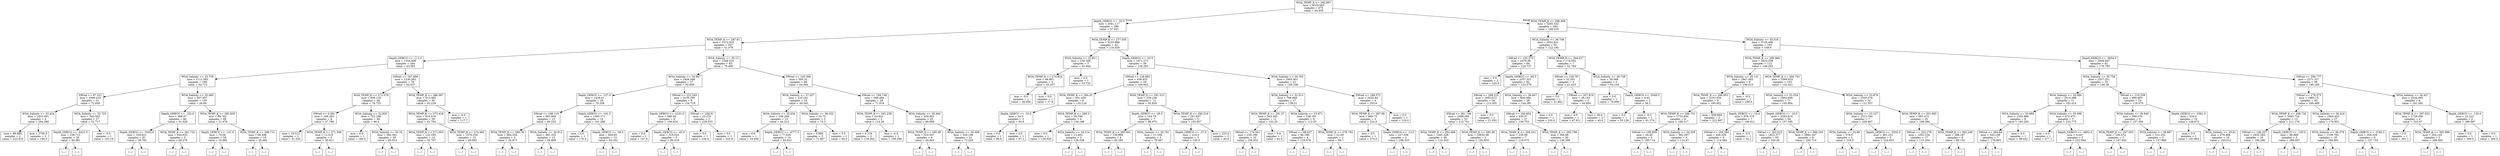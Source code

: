 digraph Tree {
node [shape=box] ;
0 [label="WOA_TEMP_K <= 292.667\nmse = 4529.685\nsamples = 673\nvalue = 94.935"] ;
1 [label="Depth_GEBCO <= -35.5\nmse = 2041.117\nsamples = 389\nvalue = 57.921"] ;
0 -> 1 [labeldistance=2.5, labelangle=45, headlabel="True"] ;
2 [label="WOA_TEMP_K <= 287.61\nmse = 1573.918\nsamples = 347\nvalue = 51.078"] ;
1 -> 2 ;
3 [label="Depth_GEBCO <= -111.0\nmse = 1334.006\nsamples = 264\nvalue = 43.563"] ;
2 -> 3 ;
4 [label="WOA_Salinity <= 33.739\nmse = 1112.583\nsamples = 186\nvalue = 34.712"] ;
3 -> 4 ;
5 [label="SWrad <= 67.021\nmse = 3306.219\nsamples = 31\nvalue = 72.658"] ;
4 -> 5 ;
6 [label="WOA_Salinity <= 33.424\nmse = 1853.061\nsamples = 4\nvalue = 204.286"] ;
5 -> 6 ;
7 [label="mse = 88.889\nsamples = 2\nvalue = 223.333"] ;
6 -> 7 ;
8 [label="mse = 2700.0\nsamples = 2\nvalue = 190.0"] ;
6 -> 8 ;
9 [label="WOA_Salinity <= 33.723\nmse = 342.503\nsamples = 27\nvalue = 51.717"] ;
5 -> 9 ;
10 [label="Depth_GEBCO <= -4421.5\nmse = 236.713\nsamples = 26\nvalue = 49.361"] ;
9 -> 10 ;
11 [label="(...)"] ;
10 -> 11 ;
14 [label="(...)"] ;
10 -> 14 ;
53 [label="mse = -0.0\nsamples = 1\nvalue = 101.19"] ;
9 -> 53 ;
54 [label="WOA_Salinity <= 35.069\nmse = 307.957\nsamples = 155\nvalue = 26.94"] ;
4 -> 54 ;
55 [label="Depth_GEBCO <= -152.0\nmse = 468.97\nsamples = 86\nvalue = 31.629"] ;
54 -> 55 ;
56 [label="Depth_GEBCO <= -5542.0\nmse = 339.621\nsamples = 81\nvalue = 28.782"] ;
55 -> 56 ;
57 [label="(...)"] ;
56 -> 57 ;
60 [label="(...)"] ;
56 -> 60 ;
211 [label="WOA_TEMP_K <= 281.722\nmse = 654.633\nsamples = 5\nvalue = 69.278"] ;
55 -> 211 ;
212 [label="(...)"] ;
211 -> 212 ;
217 [label="(...)"] ;
211 -> 217 ;
220 [label="WOA_TEMP_K <= 283.839\nmse = 89.762\nsamples = 69\nvalue = 21.979"] ;
54 -> 220 ;
221 [label="Depth_GEBCO <= -131.0\nmse = 70.06\nsamples = 50\nvalue = 18.882"] ;
220 -> 221 ;
222 [label="(...)"] ;
221 -> 222 ;
265 [label="(...)"] ;
221 -> 265 ;
272 [label="WOA_TEMP_K <= 286.731\nmse = 68.596\nsamples = 19\nvalue = 28.492"] ;
220 -> 272 ;
273 [label="(...)"] ;
272 -> 273 ;
288 [label="(...)"] ;
272 -> 288 ;
297 [label="SWrad <= 167.499\nmse = 1230.562\nsamples = 78\nvalue = 64.637"] ;
3 -> 297 ;
298 [label="WOA_TEMP_K <= 272.078\nmse = 939.119\nsamples = 48\nvalue = 78.725"] ;
297 -> 298 ;
299 [label="SWrad <= 0.591\nmse = 106.295\nsamples = 8\nvalue = 37.789"] ;
298 -> 299 ;
300 [label="mse = 10.012\nsamples = 3\nvalue = 51.545"] ;
299 -> 300 ;
301 [label="WOA_TEMP_K <= 271.508\nmse = 12.519\nsamples = 5\nvalue = 30.911"] ;
299 -> 301 ;
302 [label="(...)"] ;
301 -> 302 ;
303 [label="(...)"] ;
301 -> 303 ;
308 [label="WOA_Salinity <= 32.826\nmse = 722.168\nsamples = 40\nvalue = 86.4"] ;
298 -> 308 ;
309 [label="mse = 0.0\nsamples = 1\nvalue = 180.0"] ;
308 -> 309 ;
310 [label="WOA_Salinity <= 35.32\nmse = 592.361\nsamples = 39\nvalue = 84.914"] ;
308 -> 310 ;
311 [label="(...)"] ;
310 -> 311 ;
354 [label="(...)"] ;
310 -> 354 ;
355 [label="WOA_TEMP_K <= 286.567\nmse = 913.385\nsamples = 30\nvalue = 43.224"] ;
297 -> 355 ;
356 [label="WOA_TEMP_K <= 273.418\nmse = 816.518\nsamples = 29\nvalue = 41.704"] ;
355 -> 356 ;
357 [label="WOA_TEMP_K <= 271.903\nmse = 122.165\nsamples = 14\nvalue = 35.707"] ;
356 -> 357 ;
358 [label="(...)"] ;
357 -> 358 ;
359 [label="(...)"] ;
357 -> 359 ;
364 [label="WOA_TEMP_K <= 274.062\nmse = 1570.354\nsamples = 15\nvalue = 49.065"] ;
356 -> 364 ;
365 [label="(...)"] ;
364 -> 365 ;
366 [label="(...)"] ;
364 -> 366 ;
377 [label="mse = -0.0\nsamples = 1\nvalue = 117.7"] ;
355 -> 377 ;
378 [label="WOA_Salinity <= 35.13\nmse = 1548.523\nsamples = 83\nvalue = 76.486"] ;
2 -> 378 ;
379 [label="WOA_Salinity <= 34.947\nmse = 2404.546\nsamples = 37\nvalue = 92.609"] ;
378 -> 379 ;
380 [label="Depth_GEBCO <= -127.0\nmse = 1426.01\nsamples = 29\nvalue = 79.258"] ;
379 -> 380 ;
381 [label="SWrad <= 148.119\nmse = 663.006\nsamples = 15\nvalue = 60.233"] ;
380 -> 381 ;
382 [label="WOA_TEMP_K <= 289.79\nmse = 694.354\nsamples = 3\nvalue = 34.873"] ;
381 -> 382 ;
383 [label="(...)"] ;
382 -> 383 ;
384 [label="(...)"] ;
382 -> 384 ;
387 [label="WOA_Salinity <= 34.812\nmse = 481.355\nsamples = 12\nvalue = 65.869"] ;
381 -> 387 ;
388 [label="(...)"] ;
387 -> 388 ;
399 [label="(...)"] ;
387 -> 399 ;
406 [label="Depth_GEBCO <= -101.5\nmse = 1405.171\nsamples = 14\nvalue = 101.286"] ;
380 -> 406 ;
407 [label="mse = 0.0\nsamples = 1\nvalue = 170.0"] ;
406 -> 407 ;
408 [label="Depth_GEBCO <= -39.5\nmse = 949.65\nsamples = 13\nvalue = 93.202"] ;
406 -> 408 ;
409 [label="(...)"] ;
408 -> 409 ;
428 [label="(...)"] ;
408 -> 428 ;
433 [label="SWrad <= 222.345\nmse = 3155.295\nsamples = 8\nvalue = 134.718"] ;
379 -> 433 ;
434 [label="Depth_GEBCO <= -2101.0\nmse = 680.94\nsamples = 6\nvalue = 106.634"] ;
433 -> 434 ;
435 [label="mse = 0.0\nsamples = 1\nvalue = 147.9"] ;
434 -> 435 ;
436 [label="Depth_GEBCO <= -45.0\nmse = 319.024\nsamples = 5\nvalue = 96.318"] ;
434 -> 436 ;
437 [label="(...)"] ;
436 -> 437 ;
440 [label="(...)"] ;
436 -> 440 ;
441 [label="SWrad <= 248.91\nmse = 10.276\nsamples = 2\nvalue = 228.333"] ;
433 -> 441 ;
442 [label="mse = 0.0\nsamples = 1\nvalue = 230.6"] ;
441 -> 442 ;
443 [label="mse = 0.0\nsamples = 1\nvalue = 223.8"] ;
441 -> 443 ;
444 [label="SWrad <= 143.306\nmse = 565.32\nsamples = 46\nvalue = 64.394"] ;
378 -> 444 ;
445 [label="WOA_Salinity <= 37.257\nmse = 219.241\nsamples = 18\nvalue = 49.345"] ;
444 -> 445 ;
446 [label="WOA_Salinity <= 35.634\nmse = 106.269\nsamples = 15\nvalue = 44.314"] ;
445 -> 446 ;
447 [label="mse = 0.0\nsamples = 1\nvalue = 19.456"] ;
446 -> 447 ;
448 [label="Depth_GEBCO <= -4777.5\nmse = 77.629\nsamples = 14\nvalue = 45.622"] ;
446 -> 448 ;
449 [label="(...)"] ;
448 -> 449 ;
458 [label="(...)"] ;
448 -> 458 ;
475 [label="WOA_Salinity <= 38.032\nmse = 24.75\nsamples = 3\nvalue = 74.5"] ;
445 -> 475 ;
476 [label="mse = 0.889\nsamples = 2\nvalue = 71.667"] ;
475 -> 476 ;
477 [label="mse = 0.0\nsamples = 1\nvalue = 83.0"] ;
475 -> 477 ;
478 [label="SWrad <= 194.748\nmse = 568.494\nsamples = 28\nvalue = 71.919"] ;
444 -> 478 ;
479 [label="WOA_TEMP_K <= 291.238\nmse = 24.922\nsamples = 3\nvalue = 114.28"] ;
478 -> 479 ;
480 [label="mse = 0.219\nsamples = 2\nvalue = 119.262"] ;
479 -> 480 ;
481 [label="mse = -0.0\nsamples = 1\nvalue = 109.299"] ;
479 -> 481 ;
482 [label="WOA_Salinity <= 35.464\nmse = 439.943\nsamples = 25\nvalue = 68.068"] ;
478 -> 482 ;
483 [label="WOA_TEMP_K <= 290.99\nmse = 319.507\nsamples = 4\nvalue = 44.843"] ;
482 -> 483 ;
484 [label="(...)"] ;
483 -> 484 ;
489 [label="(...)"] ;
483 -> 489 ;
490 [label="WOA_Salinity <= 35.499\nmse = 320.199\nsamples = 21\nvalue = 73.229"] ;
482 -> 490 ;
491 [label="(...)"] ;
490 -> 491 ;
494 [label="(...)"] ;
490 -> 494 ;
521 [label="WOA_TEMP_K <= 277.555\nmse = 2233.886\nsamples = 42\nvalue = 116.035"] ;
1 -> 521 ;
522 [label="WOA_Salinity <= 33.811\nmse = 150.558\nsamples = 3\nvalue = 42.944"] ;
521 -> 522 ;
523 [label="WOA_TEMP_K <= 274.854\nmse = 68.801\nsamples = 2\nvalue = 32.167"] ;
522 -> 523 ;
524 [label="mse = -0.0\nsamples = 1\nvalue = 36.956"] ;
523 -> 524 ;
525 [label="mse = 0.0\nsamples = 1\nvalue = 17.8"] ;
523 -> 525 ;
526 [label="mse = 0.0\nsamples = 1\nvalue = 53.722"] ;
522 -> 526 ;
527 [label="Depth_GEBCO <= -23.5\nmse = 1671.273\nsamples = 39\nvalue = 126.293"] ;
521 -> 527 ;
528 [label="SWrad <= 128.862\nmse = 458.433\nsamples = 18\nvalue = 100.942"] ;
527 -> 528 ;
529 [label="WOA_TEMP_K <= 284.42\nmse = 451.039\nsamples = 6\nvalue = 120.218"] ;
528 -> 529 ;
530 [label="Depth_GEBCO <= -33.5\nmse = 24.5\nsamples = 2\nvalue = 93.6"] ;
529 -> 530 ;
531 [label="mse = 0.0\nsamples = 1\nvalue = 86.6"] ;
530 -> 531 ;
532 [label="mse = 0.0\nsamples = 1\nvalue = 97.1"] ;
530 -> 532 ;
533 [label="WOA_TEMP_K <= 288.3\nmse = 26.798\nsamples = 4\nvalue = 136.188"] ;
529 -> 533 ;
534 [label="mse = 0.0\nsamples = 1\nvalue = 128.029"] ;
533 -> 534 ;
535 [label="WOA_Salinity <= 34.214\nmse = 12.693\nsamples = 3\nvalue = 138.228"] ;
533 -> 535 ;
536 [label="(...)"] ;
535 -> 536 ;
539 [label="(...)"] ;
535 -> 539 ;
540 [label="WOA_TEMP_K <= 291.513\nmse = 239.238\nsamples = 12\nvalue = 92.826"] ;
528 -> 540 ;
541 [label="Depth_GEBCO <= -26.5\nmse = 144.79\nsamples = 7\nvalue = 86.975"] ;
540 -> 541 ;
542 [label="WOA_TEMP_K <= 290.301\nmse = 139.968\nsamples = 4\nvalue = 95.283"] ;
541 -> 542 ;
543 [label="(...)"] ;
542 -> 543 ;
548 [label="(...)"] ;
542 -> 548 ;
549 [label="WOA_Salinity <= 33.741\nmse = 11.556\nsamples = 3\nvalue = 78.667"] ;
541 -> 549 ;
550 [label="(...)"] ;
549 -> 550 ;
553 [label="(...)"] ;
549 -> 553 ;
554 [label="WOA_TEMP_K <= 292.519\nmse = 241.837\nsamples = 5\nvalue = 102.857"] ;
540 -> 554 ;
555 [label="Depth_GEBCO <= -27.0\nmse = 214.0\nsamples = 3\nvalue = 106.0"] ;
554 -> 555 ;
556 [label="(...)"] ;
555 -> 556 ;
557 [label="(...)"] ;
555 -> 557 ;
558 [label="mse = 225.0\nsamples = 2\nvalue = 95.0"] ;
554 -> 558 ;
559 [label="WOA_Salinity <= 34.763\nmse = 1663.901\nsamples = 21\nvalue = 149.108"] ;
527 -> 559 ;
560 [label="WOA_Salinity <= 32.513\nmse = 796.869\nsamples = 17\nvalue = 138.21"] ;
559 -> 560 ;
561 [label="WOA_TEMP_K <= 291.27\nmse = 563.563\nsamples = 11\nvalue = 152.25"] ;
560 -> 561 ;
562 [label="SWrad <= 174.341\nmse = 250.196\nsamples = 10\nvalue = 156.933"] ;
561 -> 562 ;
563 [label="(...)"] ;
562 -> 563 ;
570 [label="(...)"] ;
562 -> 570 ;
579 [label="mse = 0.0\nsamples = 1\nvalue = 82.0"] ;
561 -> 579 ;
580 [label="WOA_Salinity <= 33.971\nmse = 238.181\nsamples = 6\nvalue = 113.25"] ;
560 -> 580 ;
581 [label="SWrad <= 98.927\nmse = 96.196\nsamples = 4\nvalue = 119.978"] ;
580 -> 581 ;
582 [label="(...)"] ;
581 -> 582 ;
583 [label="(...)"] ;
581 -> 583 ;
588 [label="WOA_TEMP_K <= 279.793\nmse = 22.09\nsamples = 2\nvalue = 89.7"] ;
580 -> 588 ;
589 [label="(...)"] ;
588 -> 589 ;
590 [label="(...)"] ;
588 -> 590 ;
591 [label="SWrad <= 188.573\nmse = 2435.84\nsamples = 4\nvalue = 203.6"] ;
559 -> 591 ;
592 [label="WOA_TEMP_K <= 287.96\nmse = 860.75\nsamples = 3\nvalue = 224.5"] ;
591 -> 592 ;
593 [label="mse = 0.0\nsamples = 1\nvalue = 270.0"] ;
592 -> 593 ;
594 [label="Depth_GEBCO <= -13.0\nmse = 227.556\nsamples = 2\nvalue = 209.333"] ;
592 -> 594 ;
595 [label="(...)"] ;
594 -> 595 ;
596 [label="(...)"] ;
594 -> 596 ;
597 [label="mse = 0.0\nsamples = 1\nvalue = 120.0"] ;
591 -> 597 ;
598 [label="WOA_TEMP_K <= 296.468\nmse = 3285.532\nsamples = 284\nvalue = 148.418"] ;
0 -> 598 [labeldistance=2.5, labelangle=-45, headlabel="False"] ;
599 [label="WOA_Salinity <= 36.709\nmse = 2652.621\nsamples = 91\nvalue = 122.185"] ;
598 -> 599 ;
600 [label="SWrad <= 102.572\nmse = 2478.38\nsamples = 84\nvalue = 126.737"] ;
599 -> 600 ;
601 [label="mse = 0.0\nsamples = 2\nvalue = 220.0"] ;
600 -> 601 ;
602 [label="Depth_GEBCO <= -65.5\nmse = 2257.551\nsamples = 82\nvalue = 123.576"] ;
600 -> 602 ;
603 [label="SWrad <= 298.223\nmse = 2655.813\nsamples = 54\nvalue = 113.305"] ;
602 -> 603 ;
604 [label="SWrad <= 281.198\nmse = 2498.004\nsamples = 53\nvalue = 115.701"] ;
603 -> 604 ;
605 [label="WOA_TEMP_K <= 292.898\nmse = 1491.028\nsamples = 49\nvalue = 110.343"] ;
604 -> 605 ;
606 [label="(...)"] ;
605 -> 606 ;
619 [label="(...)"] ;
605 -> 619 ;
690 [label="WOA_TEMP_K <= 295.48\nmse = 10632.38\nsamples = 4\nvalue = 192.854"] ;
604 -> 690 ;
691 [label="(...)"] ;
690 -> 691 ;
696 [label="(...)"] ;
690 -> 696 ;
697 [label="mse = 0.0\nsamples = 1\nvalue = 21.053"] ;
603 -> 697 ;
698 [label="WOA_Salinity <= 36.647\nmse = 804.266\nsamples = 28\nvalue = 144.381"] ;
602 -> 698 ;
699 [label="SWrad <= 166.854\nmse = 430.07\nsamples = 27\nvalue = 139.753"] ;
698 -> 699 ;
700 [label="WOA_TEMP_K <= 294.161\nmse = 239.59\nsamples = 7\nvalue = 119.075"] ;
699 -> 700 ;
701 [label="(...)"] ;
700 -> 701 ;
704 [label="(...)"] ;
700 -> 704 ;
707 [label="WOA_TEMP_K <= 292.799\nmse = 309.68\nsamples = 20\nvalue = 146.399"] ;
699 -> 707 ;
708 [label="(...)"] ;
707 -> 708 ;
709 [label="(...)"] ;
707 -> 709 ;
730 [label="mse = 0.0\nsamples = 1\nvalue = 230.0"] ;
698 -> 730 ;
731 [label="WOA_TEMP_K <= 294.327\nmse = 174.502\nsamples = 7\nvalue = 52.764"] ;
599 -> 731 ;
732 [label="SWrad <= 128.79\nmse = 52.201\nsamples = 4\nvalue = 41.423"] ;
731 -> 732 ;
733 [label="mse = 0.0\nsamples = 1\nvalue = 31.882"] ;
732 -> 733 ;
734 [label="SWrad <= 207.819\nmse = 29.143\nsamples = 3\nvalue = 44.604"] ;
732 -> 734 ;
735 [label="mse = 0.0\nsamples = 1\nvalue = 47.811"] ;
734 -> 735 ;
736 [label="mse = 36.0\nsamples = 2\nvalue = 43.0"] ;
734 -> 736 ;
737 [label="WOA_Salinity <= 36.728\nmse = 39.588\nsamples = 3\nvalue = 64.104"] ;
731 -> 737 ;
738 [label="mse = 0.0\nsamples = 1\nvalue = 70.009"] ;
737 -> 738 ;
739 [label="Depth_GEBCO <= -3549.5\nmse = 9.45\nsamples = 2\nvalue = 58.2"] ;
737 -> 739 ;
740 [label="mse = 0.0\nsamples = 1\nvalue = 55.126"] ;
739 -> 740 ;
741 [label="mse = -0.0\nsamples = 1\nvalue = 61.274"] ;
739 -> 741 ;
742 [label="WOA_Salinity <= 35.516\nmse = 3129.496\nsamples = 193\nvalue = 159.9"] ;
598 -> 742 ;
743 [label="WOA_TEMP_K <= 296.994\nmse = 2922.258\nsamples = 112\nvalue = 148.293"] ;
742 -> 743 ;
744 [label="WOA_Salinity <= 35.131\nmse = 2947.083\nsamples = 9\nvalue = 196.815"] ;
743 -> 744 ;
745 [label="WOA_TEMP_K <= 296.953\nmse = 2152.026\nsamples = 8\nvalue = 185.852"] ;
744 -> 745 ;
746 [label="WOA_TEMP_K <= 296.731\nmse = 1732.454\nsamples = 6\nvalue = 166.317"] ;
745 -> 746 ;
747 [label="SWrad <= 198.859\nmse = 24.49\nsamples = 3\nvalue = 195.714"] ;
746 -> 747 ;
748 [label="(...)"] ;
747 -> 748 ;
749 [label="(...)"] ;
747 -> 749 ;
750 [label="WOA_Salinity <= 34.328\nmse = 562.297\nsamples = 3\nvalue = 114.87"] ;
746 -> 750 ;
751 [label="(...)"] ;
750 -> 751 ;
754 [label="(...)"] ;
750 -> 754 ;
755 [label="mse = 938.889\nsamples = 2\nvalue = 221.667"] ;
745 -> 755 ;
756 [label="mse = -0.0\nsamples = 1\nvalue = 290.0"] ;
744 -> 756 ;
757 [label="WOA_TEMP_K <= 300.743\nmse = 2599.853\nsamples = 103\nvalue = 142.421"] ;
743 -> 757 ;
758 [label="WOA_Salinity <= 33.254\nmse = 2462.949\nsamples = 71\nvalue = 150.804"] ;
757 -> 758 ;
759 [label="Depth_GEBCO <= -10.0\nmse = 978.379\nsamples = 7\nvalue = 100.611"] ;
758 -> 759 ;
760 [label="SWrad <= 164.264\nmse = 428.229\nsamples = 6\nvalue = 114.564"] ;
759 -> 760 ;
761 [label="(...)"] ;
760 -> 761 ;
764 [label="(...)"] ;
760 -> 764 ;
769 [label="mse = -0.0\nsamples = 1\nvalue = 54.1"] ;
759 -> 769 ;
770 [label="Depth_GEBCO <= -16.5\nmse = 2283.619\nsamples = 64\nvalue = 157.395"] ;
758 -> 770 ;
771 [label="SWrad <= 302.615\nmse = 1823.377\nsamples = 55\nvalue = 150.26"] ;
770 -> 771 ;
772 [label="(...)"] ;
771 -> 772 ;
861 [label="(...)"] ;
771 -> 861 ;
862 [label="WOA_TEMP_K <= 298.162\nmse = 2892.347\nsamples = 9\nvalue = 200.714"] ;
770 -> 862 ;
863 [label="(...)"] ;
862 -> 863 ;
864 [label="(...)"] ;
862 -> 864 ;
869 [label="WOA_Salinity <= 33.876\nmse = 2330.376\nsamples = 32\nvalue = 121.557"] ;
757 -> 869 ;
870 [label="WOA_Salinity <= 33.237\nmse = 1512.784\nsamples = 7\nvalue = 204.467"] ;
869 -> 870 ;
871 [label="WOA_Salinity <= 32.89\nmse = 576.0\nsamples = 2\nvalue = 154.0"] ;
870 -> 871 ;
872 [label="(...)"] ;
871 -> 872 ;
873 [label="(...)"] ;
871 -> 873 ;
874 [label="Depth_GEBCO <= -3532.0\nmse = 461.251\nsamples = 5\nvalue = 224.653"] ;
870 -> 874 ;
875 [label="(...)"] ;
874 -> 875 ;
880 [label="(...)"] ;
874 -> 880 ;
881 [label="WOA_TEMP_K <= 301.685\nmse = 981.472\nsamples = 25\nvalue = 106.284"] ;
869 -> 881 ;
882 [label="SWrad <= 252.279\nmse = 1052.234\nsamples = 17\nvalue = 115.204"] ;
881 -> 882 ;
883 [label="(...)"] ;
882 -> 883 ;
904 [label="(...)"] ;
882 -> 904 ;
913 [label="WOA_TEMP_K <= 302.248\nmse = 398.187\nsamples = 8\nvalue = 89.132"] ;
881 -> 913 ;
914 [label="(...)"] ;
913 -> 914 ;
921 [label="(...)"] ;
913 -> 921 ;
928 [label="Depth_GEBCO <= -3654.0\nmse = 2949.947\nsamples = 81\nvalue = 176.783"] ;
742 -> 928 ;
929 [label="WOA_Salinity <= 35.758\nmse = 2337.251\nsamples = 35\nvalue = 146.26"] ;
928 -> 929 ;
930 [label="WOA_Salinity <= 35.694\nmse = 2014.498\nsamples = 11\nvalue = 182.414"] ;
929 -> 930 ;
931 [label="WOA_Salinity <= 35.689\nmse = 1355.886\nsamples = 8\nvalue = 165.293"] ;
930 -> 931 ;
932 [label="SWrad <= 284.64\nmse = 543.168\nsamples = 7\nvalue = 176.963"] ;
931 -> 932 ;
933 [label="(...)"] ;
932 -> 933 ;
944 [label="(...)"] ;
932 -> 944 ;
945 [label="mse = 0.0\nsamples = 1\nvalue = 89.442"] ;
931 -> 945 ;
946 [label="WOA_Salinity <= 35.699\nmse = 472.973\nsamples = 3\nvalue = 233.775"] ;
930 -> 946 ;
947 [label="mse = 0.0\nsamples = 1\nvalue = 277.1"] ;
946 -> 947 ;
948 [label="Depth_GEBCO <= -4852.0\nmse = 4.647\nsamples = 2\nvalue = 222.944"] ;
946 -> 948 ;
949 [label="(...)"] ;
948 -> 949 ;
950 [label="(...)"] ;
948 -> 950 ;
951 [label="SWrad <= 210.359\nmse = 890.905\nsamples = 24\nvalue = 119.479"] ;
929 -> 951 ;
952 [label="WOA_Salinity <= 36.849\nmse = 300.376\nsamples = 5\nvalue = 157.306"] ;
951 -> 952 ;
953 [label="WOA_TEMP_K <= 297.003\nmse = 106.572\nsamples = 3\nvalue = 167.025"] ;
952 -> 953 ;
954 [label="(...)"] ;
953 -> 954 ;
955 [label="(...)"] ;
953 -> 955 ;
958 [label="WOA_Salinity <= 36.887\nmse = 121.252\nsamples = 2\nvalue = 137.869"] ;
952 -> 958 ;
959 [label="(...)"] ;
958 -> 959 ;
960 [label="(...)"] ;
958 -> 960 ;
961 [label="Depth_GEBCO <= -5361.0\nmse = 534.0\nsamples = 19\nvalue = 108.672"] ;
951 -> 961 ;
962 [label="mse = 0.0\nsamples = 1\nvalue = 181.862"] ;
961 -> 962 ;
963 [label="WOA_Salinity <= 35.81\nmse = 279.468\nsamples = 18\nvalue = 105.012"] ;
961 -> 963 ;
964 [label="(...)"] ;
963 -> 964 ;
965 [label="(...)"] ;
963 -> 965 ;
998 [label="SWrad <= 294.777\nmse = 2371.527\nsamples = 46\nvalue = 196.169"] ;
928 -> 998 ;
999 [label="SWrad <= 179.573\nmse = 1865.15\nsamples = 40\nvalue = 186.489"] ;
998 -> 999 ;
1000 [label="WOA_TEMP_K <= 298.726\nmse = 3092.734\nsamples = 13\nvalue = 211.176"] ;
999 -> 1000 ;
1001 [label="SWrad <= 146.227\nmse = 2935.204\nsamples = 10\nvalue = 199.286"] ;
1000 -> 1001 ;
1002 [label="(...)"] ;
1001 -> 1002 ;
1007 [label="(...)"] ;
1001 -> 1007 ;
1008 [label="Depth_GEBCO <= -130.0\nmse = 88.889\nsamples = 3\nvalue = 266.667"] ;
1000 -> 1008 ;
1009 [label="(...)"] ;
1008 -> 1009 ;
1010 [label="(...)"] ;
1008 -> 1010 ;
1011 [label="WOA_Salinity <= 36.416\nmse = 1064.403\nsamples = 27\nvalue = 176.951"] ;
999 -> 1011 ;
1012 [label="WOA_Salinity <= 36.379\nmse = 1139.783\nsamples = 18\nvalue = 186.891"] ;
1011 -> 1012 ;
1013 [label="(...)"] ;
1012 -> 1013 ;
1026 [label="(...)"] ;
1012 -> 1026 ;
1031 [label="Depth_GEBCO <= -3182.5\nmse = 358.329\nsamples = 9\nvalue = 157.733"] ;
1011 -> 1031 ;
1032 [label="(...)"] ;
1031 -> 1032 ;
1033 [label="(...)"] ;
1031 -> 1033 ;
1042 [label="WOA_Salinity <= 36.427\nmse = 2244.665\nsamples = 6\nvalue = 241.592"] ;
998 -> 1042 ;
1043 [label="WOA_TEMP_K <= 297.922\nmse = 1728.456\nsamples = 4\nvalue = 225.07"] ;
1042 -> 1043 ;
1044 [label="mse = 0.0\nsamples = 1\nvalue = 301.1"] ;
1043 -> 1044 ;
1045 [label="WOA_TEMP_K <= 300.989\nmse = 354.145\nsamples = 3\nvalue = 206.062"] ;
1043 -> 1045 ;
1046 [label="(...)"] ;
1045 -> 1046 ;
1049 [label="(...)"] ;
1045 -> 1049 ;
1050 [label="Depth_GEBCO <= -130.0\nmse = 22.222\nsamples = 2\nvalue = 296.667"] ;
1042 -> 1050 ;
1051 [label="mse = 0.0\nsamples = 1\nvalue = 300.0"] ;
1050 -> 1051 ;
1052 [label="mse = 0.0\nsamples = 1\nvalue = 290.0"] ;
1050 -> 1052 ;
}